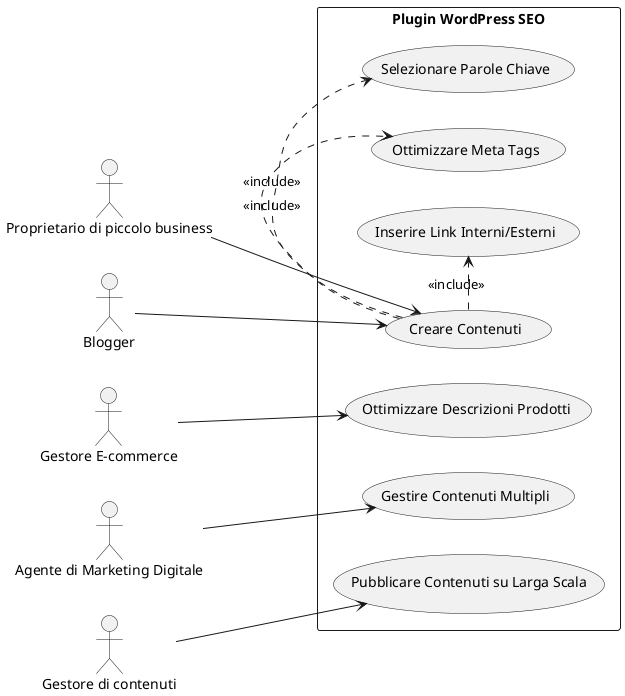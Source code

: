 @startuml
left to right direction
actor "Proprietario di piccolo business" as BusinessOwner
actor Blogger
actor "Gestore E-commerce" as EcommerceManager
actor "Agente di Marketing Digitale" as DigitalMarketer
actor "Gestore di contenuti" as ContentManager

rectangle "Plugin WordPress SEO" {
  BusinessOwner --> (Creare Contenuti)
  Blogger --> (Creare Contenuti)
  EcommerceManager --> (Ottimizzare Descrizioni Prodotti)
  DigitalMarketer --> (Gestire Contenuti Multipli)
  ContentManager --> (Pubblicare Contenuti su Larga Scala)

  (Creare Contenuti) .> (Selezionare Parole Chiave) : <<include>>
  (Creare Contenuti) .> (Ottimizzare Meta Tags) : <<include>>
  (Creare Contenuti) .> (Inserire Link Interni/Esterni) : <<include>>
}
@enduml
